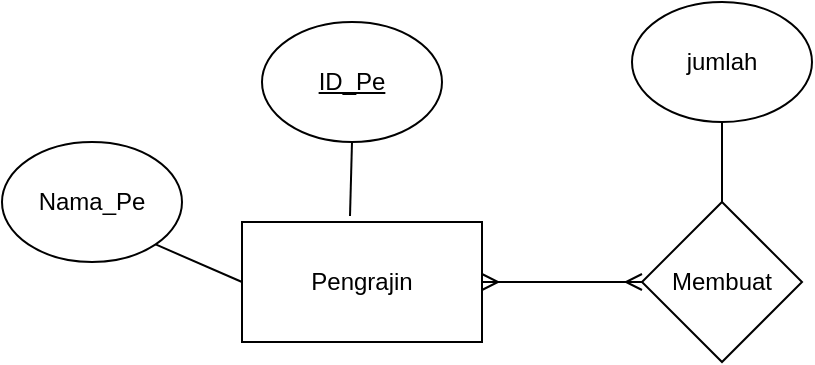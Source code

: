 <mxfile version="15.3.8" type="github"><diagram id="R2lEEEUBdFMjLlhIrx00" name="Page-1"><mxGraphModel dx="868" dy="450" grid="1" gridSize="10" guides="1" tooltips="1" connect="1" arrows="1" fold="1" page="1" pageScale="1" pageWidth="850" pageHeight="1100" math="0" shadow="0" extFonts="Permanent Marker^https://fonts.googleapis.com/css?family=Permanent+Marker"><root><mxCell id="0"/><mxCell id="1" parent="0"/><mxCell id="6FWIl1MhXe_hrMe5rPLJ-1" value="Pengrajin" style="rounded=0;whiteSpace=wrap;html=1;" vertex="1" parent="1"><mxGeometry x="280" y="250" width="120" height="60" as="geometry"/></mxCell><mxCell id="6FWIl1MhXe_hrMe5rPLJ-2" value="Nama_Pe" style="ellipse;whiteSpace=wrap;html=1;" vertex="1" parent="1"><mxGeometry x="160" y="210" width="90" height="60" as="geometry"/></mxCell><mxCell id="6FWIl1MhXe_hrMe5rPLJ-3" value="&lt;u&gt;ID_Pe&lt;/u&gt;" style="ellipse;whiteSpace=wrap;html=1;" vertex="1" parent="1"><mxGeometry x="290" y="150" width="90" height="60" as="geometry"/></mxCell><mxCell id="6FWIl1MhXe_hrMe5rPLJ-4" value="" style="endArrow=none;html=1;entryX=0;entryY=0.5;entryDx=0;entryDy=0;exitX=1;exitY=1;exitDx=0;exitDy=0;" edge="1" parent="1" source="6FWIl1MhXe_hrMe5rPLJ-2" target="6FWIl1MhXe_hrMe5rPLJ-1"><mxGeometry width="50" height="50" relative="1" as="geometry"><mxPoint x="240" y="270" as="sourcePoint"/><mxPoint x="220" y="320" as="targetPoint"/></mxGeometry></mxCell><mxCell id="6FWIl1MhXe_hrMe5rPLJ-5" value="" style="endArrow=none;html=1;entryX=0.45;entryY=-0.05;entryDx=0;entryDy=0;exitX=0.5;exitY=1;exitDx=0;exitDy=0;entryPerimeter=0;" edge="1" parent="1" source="6FWIl1MhXe_hrMe5rPLJ-3" target="6FWIl1MhXe_hrMe5rPLJ-1"><mxGeometry width="50" height="50" relative="1" as="geometry"><mxPoint x="450" y="220" as="sourcePoint"/><mxPoint x="280" y="300" as="targetPoint"/></mxGeometry></mxCell><mxCell id="6FWIl1MhXe_hrMe5rPLJ-6" value="Membuat" style="rhombus;whiteSpace=wrap;html=1;rounded=0;" vertex="1" parent="1"><mxGeometry x="480" y="240" width="80" height="80" as="geometry"/></mxCell><mxCell id="6FWIl1MhXe_hrMe5rPLJ-9" value="" style="edgeStyle=entityRelationEdgeStyle;fontSize=12;html=1;endArrow=ERmany;startArrow=ERmany;entryX=0;entryY=0.5;entryDx=0;entryDy=0;exitX=1;exitY=0.5;exitDx=0;exitDy=0;" edge="1" parent="1" source="6FWIl1MhXe_hrMe5rPLJ-1" target="6FWIl1MhXe_hrMe5rPLJ-6"><mxGeometry width="100" height="100" relative="1" as="geometry"><mxPoint x="310" y="360" as="sourcePoint"/><mxPoint x="410" y="260" as="targetPoint"/></mxGeometry></mxCell><mxCell id="6FWIl1MhXe_hrMe5rPLJ-10" value="" style="endArrow=none;html=1;rounded=0;exitX=0.5;exitY=0;exitDx=0;exitDy=0;entryX=0.5;entryY=1;entryDx=0;entryDy=0;" edge="1" parent="1" source="6FWIl1MhXe_hrMe5rPLJ-6" target="6FWIl1MhXe_hrMe5rPLJ-11"><mxGeometry relative="1" as="geometry"><mxPoint x="330" y="320" as="sourcePoint"/><mxPoint x="520" y="200" as="targetPoint"/></mxGeometry></mxCell><mxCell id="6FWIl1MhXe_hrMe5rPLJ-11" value="jumlah" style="ellipse;whiteSpace=wrap;html=1;" vertex="1" parent="1"><mxGeometry x="475" y="140" width="90" height="60" as="geometry"/></mxCell></root></mxGraphModel></diagram></mxfile>